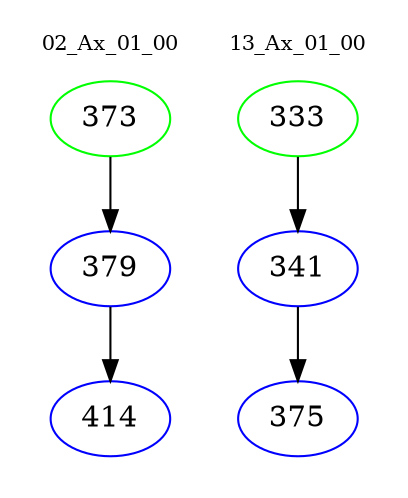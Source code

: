 digraph{
subgraph cluster_0 {
color = white
label = "02_Ax_01_00";
fontsize=10;
T0_373 [label="373", color="green"]
T0_373 -> T0_379 [color="black"]
T0_379 [label="379", color="blue"]
T0_379 -> T0_414 [color="black"]
T0_414 [label="414", color="blue"]
}
subgraph cluster_1 {
color = white
label = "13_Ax_01_00";
fontsize=10;
T1_333 [label="333", color="green"]
T1_333 -> T1_341 [color="black"]
T1_341 [label="341", color="blue"]
T1_341 -> T1_375 [color="black"]
T1_375 [label="375", color="blue"]
}
}
